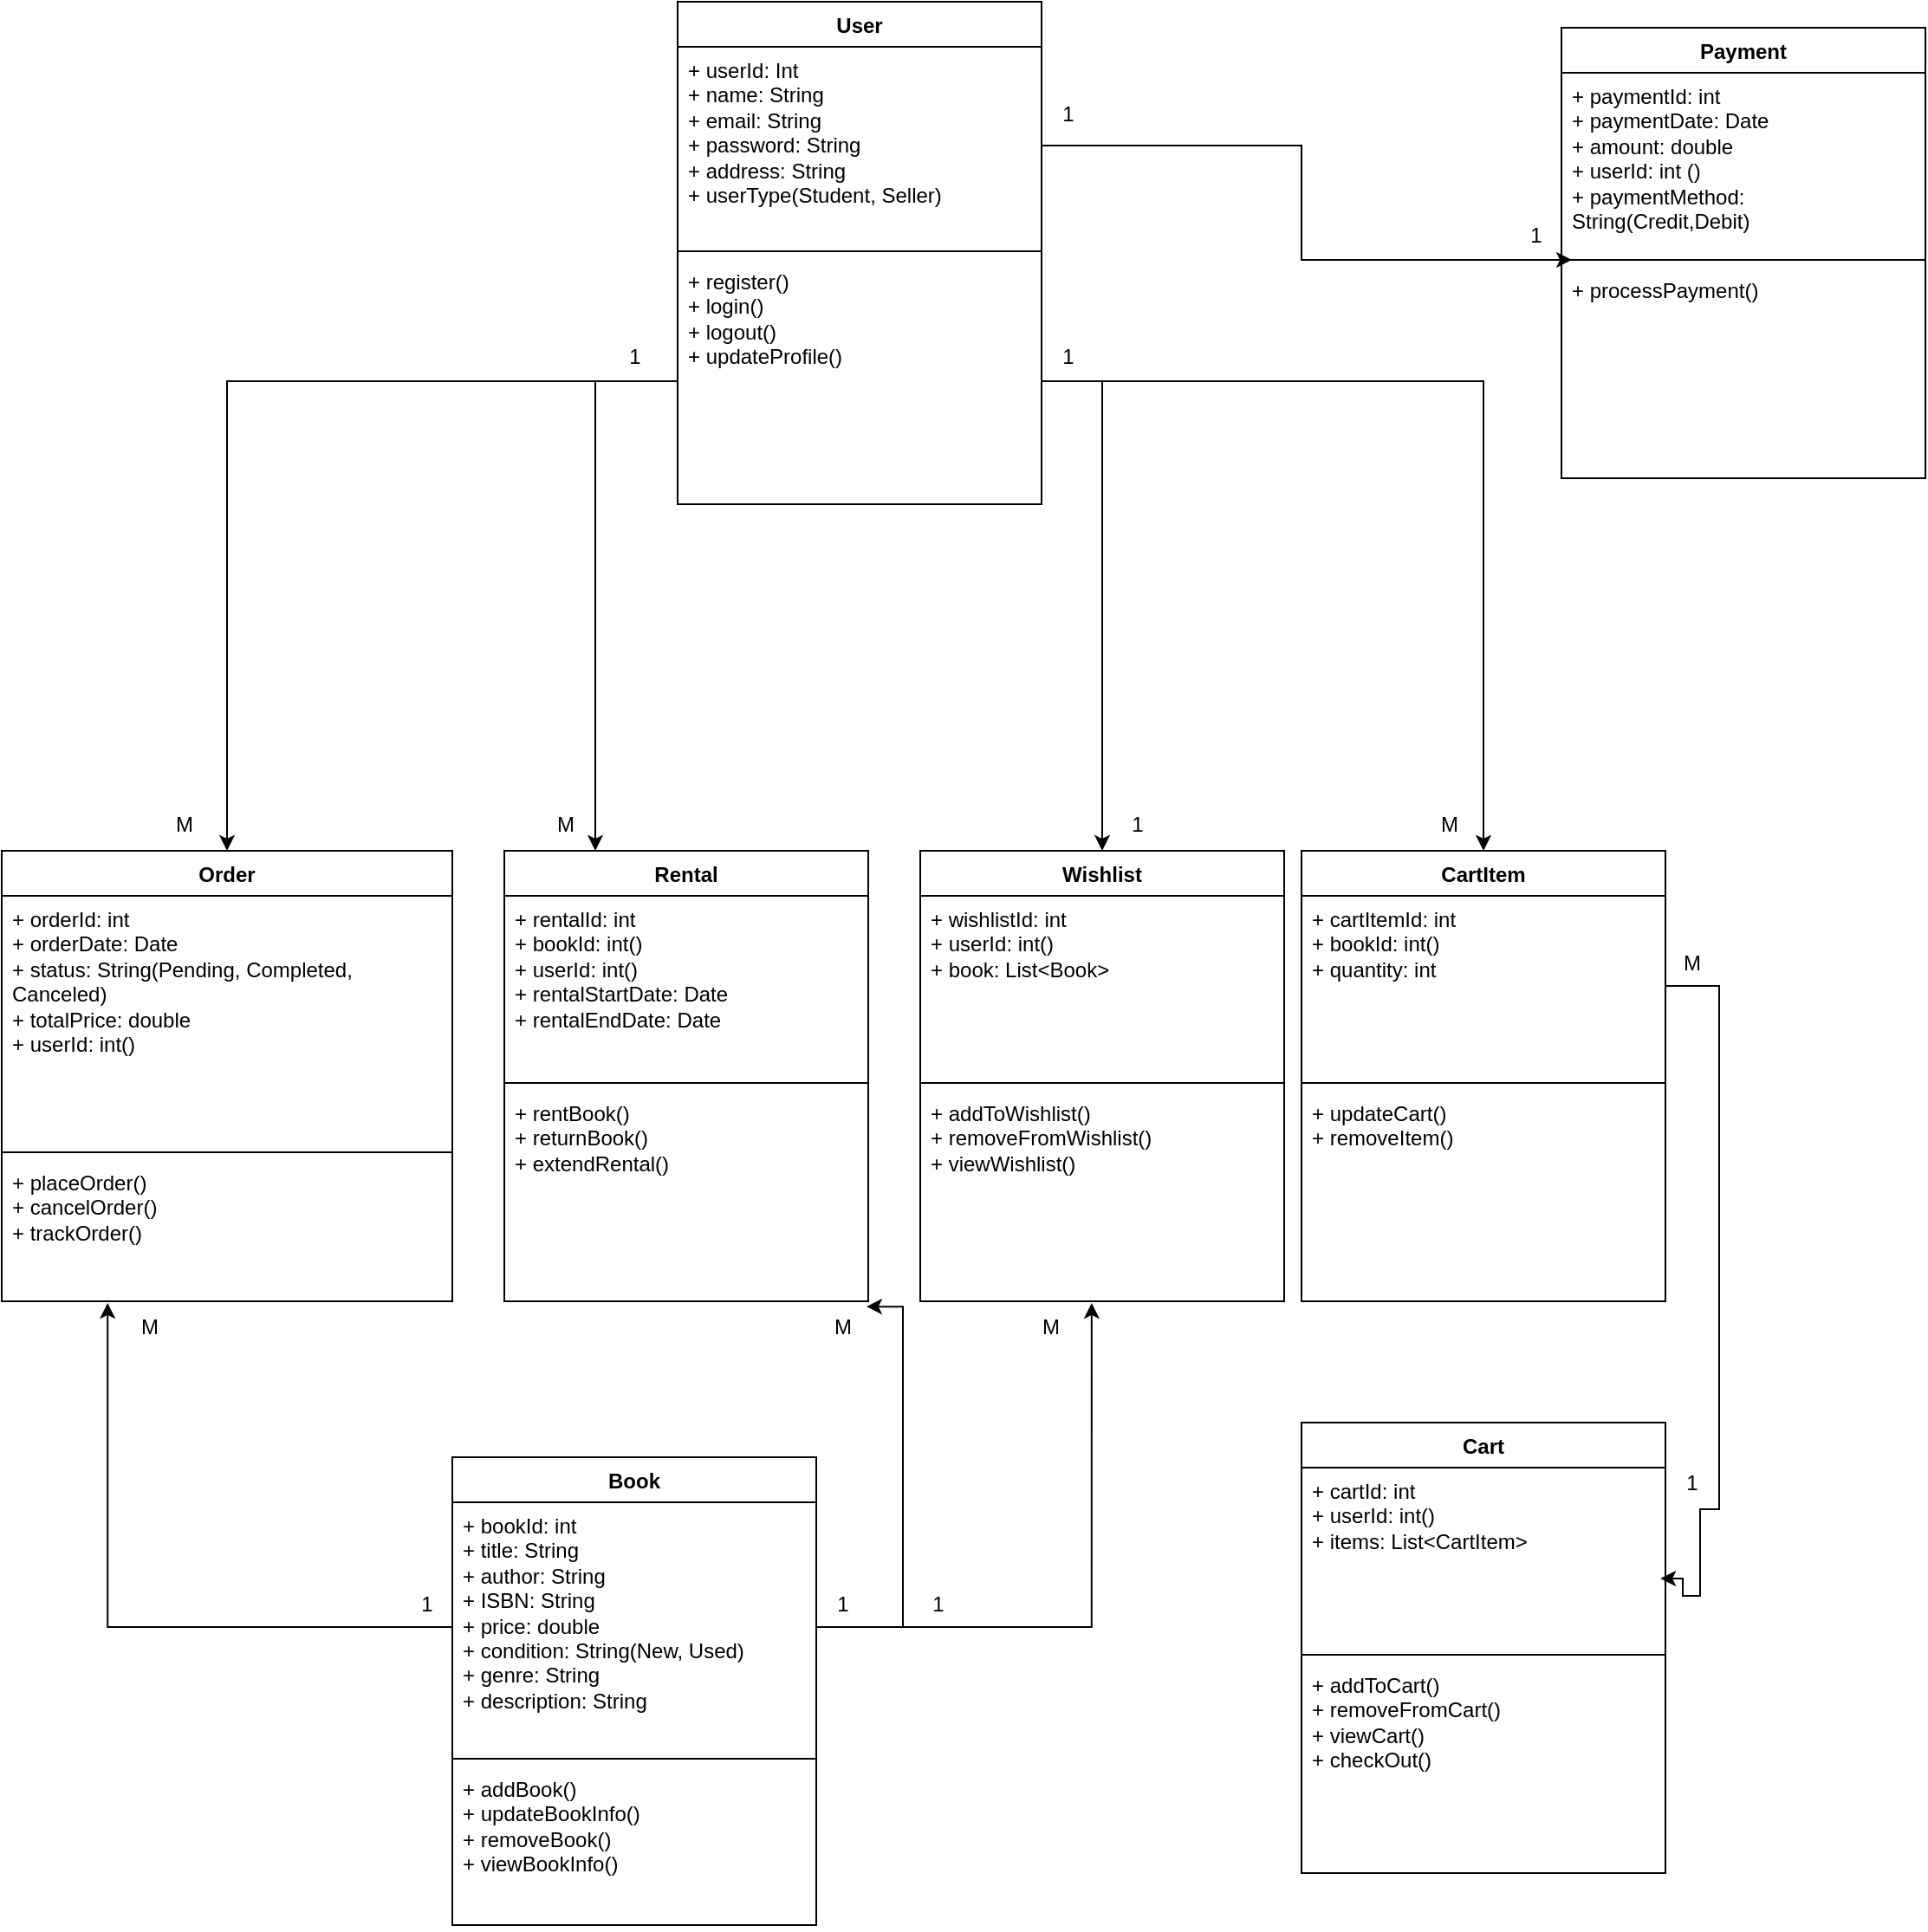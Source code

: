 <mxfile version="24.7.17">
  <diagram name="Page-1" id="72724S5zy5z_ns8Q4nsK">
    <mxGraphModel dx="2924" dy="2240" grid="1" gridSize="10" guides="1" tooltips="1" connect="1" arrows="1" fold="1" page="1" pageScale="1" pageWidth="850" pageHeight="1100" math="0" shadow="0">
      <root>
        <mxCell id="0" />
        <mxCell id="1" parent="0" />
        <mxCell id="h3RKfWugR6fdc5IdkqLa-1" value="User" style="swimlane;fontStyle=1;align=center;verticalAlign=top;childLayout=stackLayout;horizontal=1;startSize=26;horizontalStack=0;resizeParent=1;resizeParentMax=0;resizeLast=0;collapsible=1;marginBottom=0;whiteSpace=wrap;html=1;" parent="1" vertex="1">
          <mxGeometry x="-50" y="-150" width="210" height="290" as="geometry" />
        </mxCell>
        <mxCell id="h3RKfWugR6fdc5IdkqLa-2" value="+ userId: Int&lt;div&gt;+ name: String&lt;/div&gt;&lt;div&gt;+ email: String&lt;/div&gt;&lt;div&gt;+ password: String&lt;/div&gt;&lt;div&gt;+ address: String&lt;/div&gt;&lt;div&gt;+ userType(Student, Seller)&lt;/div&gt;" style="text;strokeColor=none;fillColor=none;align=left;verticalAlign=top;spacingLeft=4;spacingRight=4;overflow=hidden;rotatable=0;points=[[0,0.5],[1,0.5]];portConstraint=eastwest;whiteSpace=wrap;html=1;" parent="h3RKfWugR6fdc5IdkqLa-1" vertex="1">
          <mxGeometry y="26" width="210" height="114" as="geometry" />
        </mxCell>
        <mxCell id="h3RKfWugR6fdc5IdkqLa-3" value="" style="line;strokeWidth=1;fillColor=none;align=left;verticalAlign=middle;spacingTop=-1;spacingLeft=3;spacingRight=3;rotatable=0;labelPosition=right;points=[];portConstraint=eastwest;strokeColor=inherit;" parent="h3RKfWugR6fdc5IdkqLa-1" vertex="1">
          <mxGeometry y="140" width="210" height="8" as="geometry" />
        </mxCell>
        <mxCell id="h3RKfWugR6fdc5IdkqLa-4" value="+ register()&lt;div&gt;+ login()&lt;/div&gt;&lt;div&gt;+ logout()&lt;/div&gt;&lt;div&gt;+ updateProfile()&lt;/div&gt;&lt;div&gt;&lt;br&gt;&lt;/div&gt;" style="text;strokeColor=none;fillColor=none;align=left;verticalAlign=top;spacingLeft=4;spacingRight=4;overflow=hidden;rotatable=0;points=[[0,0.5],[1,0.5]];portConstraint=eastwest;whiteSpace=wrap;html=1;" parent="h3RKfWugR6fdc5IdkqLa-1" vertex="1">
          <mxGeometry y="148" width="210" height="142" as="geometry" />
        </mxCell>
        <mxCell id="h3RKfWugR6fdc5IdkqLa-5" value="Book" style="swimlane;fontStyle=1;align=center;verticalAlign=top;childLayout=stackLayout;horizontal=1;startSize=26;horizontalStack=0;resizeParent=1;resizeParentMax=0;resizeLast=0;collapsible=1;marginBottom=0;whiteSpace=wrap;html=1;" parent="1" vertex="1">
          <mxGeometry x="-180" y="690" width="210" height="270" as="geometry" />
        </mxCell>
        <mxCell id="h3RKfWugR6fdc5IdkqLa-6" value="+ bookId: int&lt;div&gt;+ title: String&lt;/div&gt;&lt;div&gt;+ author: String&lt;/div&gt;&lt;div&gt;+ ISBN: String&lt;/div&gt;&lt;div&gt;+ price: double&lt;/div&gt;&lt;div&gt;+ condition: String(New, Used)&lt;/div&gt;&lt;div&gt;+ genre: String&lt;/div&gt;&lt;div&gt;+ description: String&lt;/div&gt;" style="text;strokeColor=none;fillColor=none;align=left;verticalAlign=top;spacingLeft=4;spacingRight=4;overflow=hidden;rotatable=0;points=[[0,0.5],[1,0.5]];portConstraint=eastwest;whiteSpace=wrap;html=1;" parent="h3RKfWugR6fdc5IdkqLa-5" vertex="1">
          <mxGeometry y="26" width="210" height="144" as="geometry" />
        </mxCell>
        <mxCell id="h3RKfWugR6fdc5IdkqLa-7" value="" style="line;strokeWidth=1;fillColor=none;align=left;verticalAlign=middle;spacingTop=-1;spacingLeft=3;spacingRight=3;rotatable=0;labelPosition=right;points=[];portConstraint=eastwest;strokeColor=inherit;" parent="h3RKfWugR6fdc5IdkqLa-5" vertex="1">
          <mxGeometry y="170" width="210" height="8" as="geometry" />
        </mxCell>
        <mxCell id="h3RKfWugR6fdc5IdkqLa-8" value="+ addBook()&lt;div&gt;+ updateBookInfo()&lt;/div&gt;&lt;div&gt;+ removeBook()&lt;/div&gt;&lt;div&gt;+ viewBookInfo()&lt;/div&gt;&lt;div&gt;&lt;br&gt;&lt;/div&gt;" style="text;strokeColor=none;fillColor=none;align=left;verticalAlign=top;spacingLeft=4;spacingRight=4;overflow=hidden;rotatable=0;points=[[0,0.5],[1,0.5]];portConstraint=eastwest;whiteSpace=wrap;html=1;" parent="h3RKfWugR6fdc5IdkqLa-5" vertex="1">
          <mxGeometry y="178" width="210" height="92" as="geometry" />
        </mxCell>
        <mxCell id="h3RKfWugR6fdc5IdkqLa-9" value="Order" style="swimlane;fontStyle=1;align=center;verticalAlign=top;childLayout=stackLayout;horizontal=1;startSize=26;horizontalStack=0;resizeParent=1;resizeParentMax=0;resizeLast=0;collapsible=1;marginBottom=0;whiteSpace=wrap;html=1;" parent="1" vertex="1">
          <mxGeometry x="-440" y="340" width="260" height="260" as="geometry" />
        </mxCell>
        <mxCell id="h3RKfWugR6fdc5IdkqLa-10" value="+ orderId: int&lt;div&gt;+ orderDate: Date&lt;/div&gt;&lt;div&gt;+ status: String(Pending, Completed, Canceled)&lt;/div&gt;&lt;div&gt;+ totalPrice: double&lt;/div&gt;&lt;div&gt;+ userId: int()&lt;/div&gt;&lt;div&gt;&amp;nbsp;&lt;/div&gt;" style="text;strokeColor=none;fillColor=none;align=left;verticalAlign=top;spacingLeft=4;spacingRight=4;overflow=hidden;rotatable=0;points=[[0,0.5],[1,0.5]];portConstraint=eastwest;whiteSpace=wrap;html=1;" parent="h3RKfWugR6fdc5IdkqLa-9" vertex="1">
          <mxGeometry y="26" width="260" height="144" as="geometry" />
        </mxCell>
        <mxCell id="h3RKfWugR6fdc5IdkqLa-11" value="" style="line;strokeWidth=1;fillColor=none;align=left;verticalAlign=middle;spacingTop=-1;spacingLeft=3;spacingRight=3;rotatable=0;labelPosition=right;points=[];portConstraint=eastwest;strokeColor=inherit;" parent="h3RKfWugR6fdc5IdkqLa-9" vertex="1">
          <mxGeometry y="170" width="260" height="8" as="geometry" />
        </mxCell>
        <mxCell id="h3RKfWugR6fdc5IdkqLa-12" value="+ placeOrder()&lt;div&gt;+ cancelOrder()&lt;/div&gt;&lt;div&gt;+ trackOrder()&lt;/div&gt;" style="text;strokeColor=none;fillColor=none;align=left;verticalAlign=top;spacingLeft=4;spacingRight=4;overflow=hidden;rotatable=0;points=[[0,0.5],[1,0.5]];portConstraint=eastwest;whiteSpace=wrap;html=1;" parent="h3RKfWugR6fdc5IdkqLa-9" vertex="1">
          <mxGeometry y="178" width="260" height="82" as="geometry" />
        </mxCell>
        <mxCell id="h3RKfWugR6fdc5IdkqLa-17" value="CartItem" style="swimlane;fontStyle=1;align=center;verticalAlign=top;childLayout=stackLayout;horizontal=1;startSize=26;horizontalStack=0;resizeParent=1;resizeParentMax=0;resizeLast=0;collapsible=1;marginBottom=0;whiteSpace=wrap;html=1;" parent="1" vertex="1">
          <mxGeometry x="310" y="340" width="210" height="260" as="geometry" />
        </mxCell>
        <mxCell id="h3RKfWugR6fdc5IdkqLa-18" value="+ cartItemId: int&lt;div&gt;+ bookId: int()&lt;/div&gt;&lt;div&gt;+ quantity: int&lt;/div&gt;" style="text;strokeColor=none;fillColor=none;align=left;verticalAlign=top;spacingLeft=4;spacingRight=4;overflow=hidden;rotatable=0;points=[[0,0.5],[1,0.5]];portConstraint=eastwest;whiteSpace=wrap;html=1;" parent="h3RKfWugR6fdc5IdkqLa-17" vertex="1">
          <mxGeometry y="26" width="210" height="104" as="geometry" />
        </mxCell>
        <mxCell id="h3RKfWugR6fdc5IdkqLa-19" value="" style="line;strokeWidth=1;fillColor=none;align=left;verticalAlign=middle;spacingTop=-1;spacingLeft=3;spacingRight=3;rotatable=0;labelPosition=right;points=[];portConstraint=eastwest;strokeColor=inherit;" parent="h3RKfWugR6fdc5IdkqLa-17" vertex="1">
          <mxGeometry y="130" width="210" height="8" as="geometry" />
        </mxCell>
        <mxCell id="h3RKfWugR6fdc5IdkqLa-20" value="+ updateCart()&lt;div&gt;+ removeItem()&lt;/div&gt;&lt;div&gt;&lt;br&gt;&lt;/div&gt;" style="text;strokeColor=none;fillColor=none;align=left;verticalAlign=top;spacingLeft=4;spacingRight=4;overflow=hidden;rotatable=0;points=[[0,0.5],[1,0.5]];portConstraint=eastwest;whiteSpace=wrap;html=1;" parent="h3RKfWugR6fdc5IdkqLa-17" vertex="1">
          <mxGeometry y="138" width="210" height="122" as="geometry" />
        </mxCell>
        <mxCell id="h3RKfWugR6fdc5IdkqLa-21" value="Rental" style="swimlane;fontStyle=1;align=center;verticalAlign=top;childLayout=stackLayout;horizontal=1;startSize=26;horizontalStack=0;resizeParent=1;resizeParentMax=0;resizeLast=0;collapsible=1;marginBottom=0;whiteSpace=wrap;html=1;" parent="1" vertex="1">
          <mxGeometry x="-150" y="340" width="210" height="260" as="geometry" />
        </mxCell>
        <mxCell id="h3RKfWugR6fdc5IdkqLa-22" value="+ rentalId: int&lt;div&gt;+ bookId: int()&lt;/div&gt;&lt;div&gt;+ userId: int()&lt;/div&gt;&lt;div&gt;+ rentalStartDate: Date&lt;/div&gt;&lt;div&gt;+ rentalEndDate: Date&lt;/div&gt;" style="text;strokeColor=none;fillColor=none;align=left;verticalAlign=top;spacingLeft=4;spacingRight=4;overflow=hidden;rotatable=0;points=[[0,0.5],[1,0.5]];portConstraint=eastwest;whiteSpace=wrap;html=1;" parent="h3RKfWugR6fdc5IdkqLa-21" vertex="1">
          <mxGeometry y="26" width="210" height="104" as="geometry" />
        </mxCell>
        <mxCell id="h3RKfWugR6fdc5IdkqLa-23" value="" style="line;strokeWidth=1;fillColor=none;align=left;verticalAlign=middle;spacingTop=-1;spacingLeft=3;spacingRight=3;rotatable=0;labelPosition=right;points=[];portConstraint=eastwest;strokeColor=inherit;" parent="h3RKfWugR6fdc5IdkqLa-21" vertex="1">
          <mxGeometry y="130" width="210" height="8" as="geometry" />
        </mxCell>
        <mxCell id="h3RKfWugR6fdc5IdkqLa-24" value="&lt;div&gt;+ rentBook()&lt;/div&gt;&lt;div&gt;+ returnBook()&lt;/div&gt;&lt;div&gt;+ extendRental()&lt;/div&gt;" style="text;strokeColor=none;fillColor=none;align=left;verticalAlign=top;spacingLeft=4;spacingRight=4;overflow=hidden;rotatable=0;points=[[0,0.5],[1,0.5]];portConstraint=eastwest;whiteSpace=wrap;html=1;" parent="h3RKfWugR6fdc5IdkqLa-21" vertex="1">
          <mxGeometry y="138" width="210" height="122" as="geometry" />
        </mxCell>
        <mxCell id="h3RKfWugR6fdc5IdkqLa-25" value="Payment" style="swimlane;fontStyle=1;align=center;verticalAlign=top;childLayout=stackLayout;horizontal=1;startSize=26;horizontalStack=0;resizeParent=1;resizeParentMax=0;resizeLast=0;collapsible=1;marginBottom=0;whiteSpace=wrap;html=1;" parent="1" vertex="1">
          <mxGeometry x="460" y="-135" width="210" height="260" as="geometry" />
        </mxCell>
        <mxCell id="h3RKfWugR6fdc5IdkqLa-26" value="+ paymentId: int&lt;div&gt;+ paymentDate: Date&lt;/div&gt;&lt;div&gt;+ amount: double&lt;/div&gt;&lt;div&gt;+ userId: int ()&lt;/div&gt;&lt;div&gt;+ paymentMethod: String(Credit,Debit)&lt;/div&gt;" style="text;strokeColor=none;fillColor=none;align=left;verticalAlign=top;spacingLeft=4;spacingRight=4;overflow=hidden;rotatable=0;points=[[0,0.5],[1,0.5]];portConstraint=eastwest;whiteSpace=wrap;html=1;" parent="h3RKfWugR6fdc5IdkqLa-25" vertex="1">
          <mxGeometry y="26" width="210" height="104" as="geometry" />
        </mxCell>
        <mxCell id="h3RKfWugR6fdc5IdkqLa-27" value="" style="line;strokeWidth=1;fillColor=none;align=left;verticalAlign=middle;spacingTop=-1;spacingLeft=3;spacingRight=3;rotatable=0;labelPosition=right;points=[];portConstraint=eastwest;strokeColor=inherit;" parent="h3RKfWugR6fdc5IdkqLa-25" vertex="1">
          <mxGeometry y="130" width="210" height="8" as="geometry" />
        </mxCell>
        <mxCell id="h3RKfWugR6fdc5IdkqLa-28" value="+ processPayment()&lt;div&gt;&lt;br&gt;&lt;/div&gt;" style="text;strokeColor=none;fillColor=none;align=left;verticalAlign=top;spacingLeft=4;spacingRight=4;overflow=hidden;rotatable=0;points=[[0,0.5],[1,0.5]];portConstraint=eastwest;whiteSpace=wrap;html=1;" parent="h3RKfWugR6fdc5IdkqLa-25" vertex="1">
          <mxGeometry y="138" width="210" height="122" as="geometry" />
        </mxCell>
        <mxCell id="h3RKfWugR6fdc5IdkqLa-29" value="Wishlist" style="swimlane;fontStyle=1;align=center;verticalAlign=top;childLayout=stackLayout;horizontal=1;startSize=26;horizontalStack=0;resizeParent=1;resizeParentMax=0;resizeLast=0;collapsible=1;marginBottom=0;whiteSpace=wrap;html=1;" parent="1" vertex="1">
          <mxGeometry x="90" y="340" width="210" height="260" as="geometry" />
        </mxCell>
        <mxCell id="h3RKfWugR6fdc5IdkqLa-30" value="+ wishlistId: int&lt;div&gt;+ userId: int()&lt;/div&gt;&lt;div&gt;+ book: List&amp;lt;Book&amp;gt;&lt;/div&gt;&lt;div&gt;&lt;br&gt;&lt;/div&gt;" style="text;strokeColor=none;fillColor=none;align=left;verticalAlign=top;spacingLeft=4;spacingRight=4;overflow=hidden;rotatable=0;points=[[0,0.5],[1,0.5]];portConstraint=eastwest;whiteSpace=wrap;html=1;" parent="h3RKfWugR6fdc5IdkqLa-29" vertex="1">
          <mxGeometry y="26" width="210" height="104" as="geometry" />
        </mxCell>
        <mxCell id="h3RKfWugR6fdc5IdkqLa-31" value="" style="line;strokeWidth=1;fillColor=none;align=left;verticalAlign=middle;spacingTop=-1;spacingLeft=3;spacingRight=3;rotatable=0;labelPosition=right;points=[];portConstraint=eastwest;strokeColor=inherit;" parent="h3RKfWugR6fdc5IdkqLa-29" vertex="1">
          <mxGeometry y="130" width="210" height="8" as="geometry" />
        </mxCell>
        <mxCell id="h3RKfWugR6fdc5IdkqLa-32" value="+ addToWishlist()&lt;div&gt;+ removeFromWishlist()&lt;/div&gt;&lt;div&gt;+ viewWishlist()&lt;/div&gt;&lt;div&gt;&lt;br&gt;&lt;/div&gt;" style="text;strokeColor=none;fillColor=none;align=left;verticalAlign=top;spacingLeft=4;spacingRight=4;overflow=hidden;rotatable=0;points=[[0,0.5],[1,0.5]];portConstraint=eastwest;whiteSpace=wrap;html=1;" parent="h3RKfWugR6fdc5IdkqLa-29" vertex="1">
          <mxGeometry y="138" width="210" height="122" as="geometry" />
        </mxCell>
        <mxCell id="h3RKfWugR6fdc5IdkqLa-33" value="Cart" style="swimlane;fontStyle=1;align=center;verticalAlign=top;childLayout=stackLayout;horizontal=1;startSize=26;horizontalStack=0;resizeParent=1;resizeParentMax=0;resizeLast=0;collapsible=1;marginBottom=0;whiteSpace=wrap;html=1;" parent="1" vertex="1">
          <mxGeometry x="310" y="670" width="210" height="260" as="geometry" />
        </mxCell>
        <mxCell id="h3RKfWugR6fdc5IdkqLa-34" value="+ cartId: int&lt;div&gt;+ userId: int()&lt;/div&gt;&lt;div&gt;+ items: List&amp;lt;CartItem&amp;gt;&lt;/div&gt;" style="text;strokeColor=none;fillColor=none;align=left;verticalAlign=top;spacingLeft=4;spacingRight=4;overflow=hidden;rotatable=0;points=[[0,0.5],[1,0.5]];portConstraint=eastwest;whiteSpace=wrap;html=1;" parent="h3RKfWugR6fdc5IdkqLa-33" vertex="1">
          <mxGeometry y="26" width="210" height="104" as="geometry" />
        </mxCell>
        <mxCell id="h3RKfWugR6fdc5IdkqLa-35" value="" style="line;strokeWidth=1;fillColor=none;align=left;verticalAlign=middle;spacingTop=-1;spacingLeft=3;spacingRight=3;rotatable=0;labelPosition=right;points=[];portConstraint=eastwest;strokeColor=inherit;" parent="h3RKfWugR6fdc5IdkqLa-33" vertex="1">
          <mxGeometry y="130" width="210" height="8" as="geometry" />
        </mxCell>
        <mxCell id="h3RKfWugR6fdc5IdkqLa-36" value="+ addToCart()&lt;div&gt;+ removeFromCart()&lt;/div&gt;&lt;div&gt;+ viewCart()&lt;/div&gt;&lt;div&gt;+ checkOut()&lt;/div&gt;" style="text;strokeColor=none;fillColor=none;align=left;verticalAlign=top;spacingLeft=4;spacingRight=4;overflow=hidden;rotatable=0;points=[[0,0.5],[1,0.5]];portConstraint=eastwest;whiteSpace=wrap;html=1;" parent="h3RKfWugR6fdc5IdkqLa-33" vertex="1">
          <mxGeometry y="138" width="210" height="122" as="geometry" />
        </mxCell>
        <mxCell id="hjcaUcdZd7pF6FUIBuIk-5" style="edgeStyle=orthogonalEdgeStyle;rounded=0;orthogonalLoop=1;jettySize=auto;html=1;entryX=0.5;entryY=0;entryDx=0;entryDy=0;" edge="1" parent="1" source="h3RKfWugR6fdc5IdkqLa-4" target="h3RKfWugR6fdc5IdkqLa-9">
          <mxGeometry relative="1" as="geometry" />
        </mxCell>
        <mxCell id="hjcaUcdZd7pF6FUIBuIk-6" style="edgeStyle=orthogonalEdgeStyle;rounded=0;orthogonalLoop=1;jettySize=auto;html=1;entryX=0.25;entryY=0;entryDx=0;entryDy=0;" edge="1" parent="1" source="h3RKfWugR6fdc5IdkqLa-4" target="h3RKfWugR6fdc5IdkqLa-21">
          <mxGeometry relative="1" as="geometry" />
        </mxCell>
        <mxCell id="hjcaUcdZd7pF6FUIBuIk-9" style="edgeStyle=orthogonalEdgeStyle;rounded=0;orthogonalLoop=1;jettySize=auto;html=1;entryX=0.029;entryY=-0.033;entryDx=0;entryDy=0;entryPerimeter=0;" edge="1" parent="1" source="h3RKfWugR6fdc5IdkqLa-2" target="h3RKfWugR6fdc5IdkqLa-28">
          <mxGeometry relative="1" as="geometry" />
        </mxCell>
        <mxCell id="hjcaUcdZd7pF6FUIBuIk-10" style="edgeStyle=orthogonalEdgeStyle;rounded=0;orthogonalLoop=1;jettySize=auto;html=1;entryX=0.5;entryY=0;entryDx=0;entryDy=0;" edge="1" parent="1" source="h3RKfWugR6fdc5IdkqLa-4" target="h3RKfWugR6fdc5IdkqLa-29">
          <mxGeometry relative="1" as="geometry" />
        </mxCell>
        <mxCell id="hjcaUcdZd7pF6FUIBuIk-11" style="edgeStyle=orthogonalEdgeStyle;rounded=0;orthogonalLoop=1;jettySize=auto;html=1;entryX=0.5;entryY=0;entryDx=0;entryDy=0;" edge="1" parent="1" source="h3RKfWugR6fdc5IdkqLa-4" target="h3RKfWugR6fdc5IdkqLa-17">
          <mxGeometry relative="1" as="geometry" />
        </mxCell>
        <mxCell id="hjcaUcdZd7pF6FUIBuIk-13" style="edgeStyle=orthogonalEdgeStyle;rounded=0;orthogonalLoop=1;jettySize=auto;html=1;entryX=0.235;entryY=1.012;entryDx=0;entryDy=0;entryPerimeter=0;" edge="1" parent="1" source="h3RKfWugR6fdc5IdkqLa-6" target="h3RKfWugR6fdc5IdkqLa-12">
          <mxGeometry relative="1" as="geometry" />
        </mxCell>
        <mxCell id="hjcaUcdZd7pF6FUIBuIk-14" style="edgeStyle=orthogonalEdgeStyle;rounded=0;orthogonalLoop=1;jettySize=auto;html=1;entryX=0.995;entryY=1.025;entryDx=0;entryDy=0;entryPerimeter=0;" edge="1" parent="1" source="h3RKfWugR6fdc5IdkqLa-6" target="h3RKfWugR6fdc5IdkqLa-24">
          <mxGeometry relative="1" as="geometry" />
        </mxCell>
        <mxCell id="hjcaUcdZd7pF6FUIBuIk-15" style="edgeStyle=orthogonalEdgeStyle;rounded=0;orthogonalLoop=1;jettySize=auto;html=1;entryX=0.471;entryY=1.008;entryDx=0;entryDy=0;entryPerimeter=0;" edge="1" parent="1" source="h3RKfWugR6fdc5IdkqLa-6" target="h3RKfWugR6fdc5IdkqLa-32">
          <mxGeometry relative="1" as="geometry" />
        </mxCell>
        <mxCell id="hjcaUcdZd7pF6FUIBuIk-16" value="1" style="text;html=1;align=center;verticalAlign=middle;resizable=0;points=[];autosize=1;strokeColor=none;fillColor=none;" vertex="1" parent="1">
          <mxGeometry x="520" y="690" width="30" height="30" as="geometry" />
        </mxCell>
        <mxCell id="hjcaUcdZd7pF6FUIBuIk-17" value="1" style="text;html=1;align=center;verticalAlign=middle;resizable=0;points=[];autosize=1;strokeColor=none;fillColor=none;" vertex="1" parent="1">
          <mxGeometry x="160" y="-100" width="30" height="30" as="geometry" />
        </mxCell>
        <mxCell id="hjcaUcdZd7pF6FUIBuIk-18" value="1" style="text;html=1;align=center;verticalAlign=middle;resizable=0;points=[];autosize=1;strokeColor=none;fillColor=none;" vertex="1" parent="1">
          <mxGeometry x="430" y="-30" width="30" height="30" as="geometry" />
        </mxCell>
        <mxCell id="hjcaUcdZd7pF6FUIBuIk-19" value="1" style="text;html=1;align=center;verticalAlign=middle;resizable=0;points=[];autosize=1;strokeColor=none;fillColor=none;" vertex="1" parent="1">
          <mxGeometry x="-90" y="40" width="30" height="30" as="geometry" />
        </mxCell>
        <mxCell id="hjcaUcdZd7pF6FUIBuIk-20" value="1" style="text;html=1;align=center;verticalAlign=middle;resizable=0;points=[];autosize=1;strokeColor=none;fillColor=none;" vertex="1" parent="1">
          <mxGeometry x="160" y="40" width="30" height="30" as="geometry" />
        </mxCell>
        <mxCell id="hjcaUcdZd7pF6FUIBuIk-21" value="1" style="text;html=1;align=center;verticalAlign=middle;resizable=0;points=[];autosize=1;strokeColor=none;fillColor=none;" vertex="1" parent="1">
          <mxGeometry x="200" y="310" width="30" height="30" as="geometry" />
        </mxCell>
        <mxCell id="hjcaUcdZd7pF6FUIBuIk-23" value="M" style="text;html=1;align=center;verticalAlign=middle;resizable=0;points=[];autosize=1;strokeColor=none;fillColor=none;" vertex="1" parent="1">
          <mxGeometry x="-350" y="310" width="30" height="30" as="geometry" />
        </mxCell>
        <mxCell id="hjcaUcdZd7pF6FUIBuIk-24" value="M" style="text;html=1;align=center;verticalAlign=middle;resizable=0;points=[];autosize=1;strokeColor=none;fillColor=none;" vertex="1" parent="1">
          <mxGeometry x="-130" y="310" width="30" height="30" as="geometry" />
        </mxCell>
        <mxCell id="hjcaUcdZd7pF6FUIBuIk-25" value="M" style="text;html=1;align=center;verticalAlign=middle;resizable=0;points=[];autosize=1;strokeColor=none;fillColor=none;" vertex="1" parent="1">
          <mxGeometry x="380" y="310" width="30" height="30" as="geometry" />
        </mxCell>
        <mxCell id="hjcaUcdZd7pF6FUIBuIk-26" value="1" style="text;html=1;align=center;verticalAlign=middle;resizable=0;points=[];autosize=1;strokeColor=none;fillColor=none;" vertex="1" parent="1">
          <mxGeometry x="-210" y="760" width="30" height="30" as="geometry" />
        </mxCell>
        <mxCell id="hjcaUcdZd7pF6FUIBuIk-27" value="M" style="text;html=1;align=center;verticalAlign=middle;resizable=0;points=[];autosize=1;strokeColor=none;fillColor=none;" vertex="1" parent="1">
          <mxGeometry x="-370" y="600" width="30" height="30" as="geometry" />
        </mxCell>
        <mxCell id="hjcaUcdZd7pF6FUIBuIk-28" value="M" style="text;html=1;align=center;verticalAlign=middle;resizable=0;points=[];autosize=1;strokeColor=none;fillColor=none;" vertex="1" parent="1">
          <mxGeometry x="30" y="600" width="30" height="30" as="geometry" />
        </mxCell>
        <mxCell id="hjcaUcdZd7pF6FUIBuIk-29" value="M" style="text;html=1;align=center;verticalAlign=middle;resizable=0;points=[];autosize=1;strokeColor=none;fillColor=none;" vertex="1" parent="1">
          <mxGeometry x="150" y="600" width="30" height="30" as="geometry" />
        </mxCell>
        <mxCell id="hjcaUcdZd7pF6FUIBuIk-31" style="edgeStyle=orthogonalEdgeStyle;rounded=0;orthogonalLoop=1;jettySize=auto;html=1;entryX=0.986;entryY=0.615;entryDx=0;entryDy=0;entryPerimeter=0;" edge="1" parent="1" source="h3RKfWugR6fdc5IdkqLa-18" target="h3RKfWugR6fdc5IdkqLa-34">
          <mxGeometry relative="1" as="geometry">
            <mxPoint x="530" y="740" as="targetPoint" />
            <Array as="points">
              <mxPoint x="551" y="418" />
              <mxPoint x="551" y="720" />
              <mxPoint x="540" y="720" />
              <mxPoint x="540" y="770" />
              <mxPoint x="530" y="770" />
              <mxPoint x="530" y="760" />
            </Array>
          </mxGeometry>
        </mxCell>
        <mxCell id="hjcaUcdZd7pF6FUIBuIk-32" value="M" style="text;html=1;align=center;verticalAlign=middle;resizable=0;points=[];autosize=1;strokeColor=none;fillColor=none;" vertex="1" parent="1">
          <mxGeometry x="520" y="390" width="30" height="30" as="geometry" />
        </mxCell>
        <mxCell id="hjcaUcdZd7pF6FUIBuIk-33" value="1" style="text;html=1;align=center;verticalAlign=middle;resizable=0;points=[];autosize=1;strokeColor=none;fillColor=none;" vertex="1" parent="1">
          <mxGeometry x="30" y="760" width="30" height="30" as="geometry" />
        </mxCell>
        <mxCell id="hjcaUcdZd7pF6FUIBuIk-34" value="1" style="text;html=1;align=center;verticalAlign=middle;resizable=0;points=[];autosize=1;strokeColor=none;fillColor=none;" vertex="1" parent="1">
          <mxGeometry x="85" y="760" width="30" height="30" as="geometry" />
        </mxCell>
      </root>
    </mxGraphModel>
  </diagram>
</mxfile>
